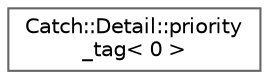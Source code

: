 digraph "Graphical Class Hierarchy"
{
 // LATEX_PDF_SIZE
  bgcolor="transparent";
  edge [fontname=Helvetica,fontsize=10,labelfontname=Helvetica,labelfontsize=10];
  node [fontname=Helvetica,fontsize=10,shape=box,height=0.2,width=0.4];
  rankdir="LR";
  Node0 [id="Node000000",label="Catch::Detail::priority\l_tag\< 0 \>",height=0.2,width=0.4,color="grey40", fillcolor="white", style="filled",URL="$structCatch_1_1Detail_1_1priority__tag_3_010_01_4.html",tooltip=" "];
}

